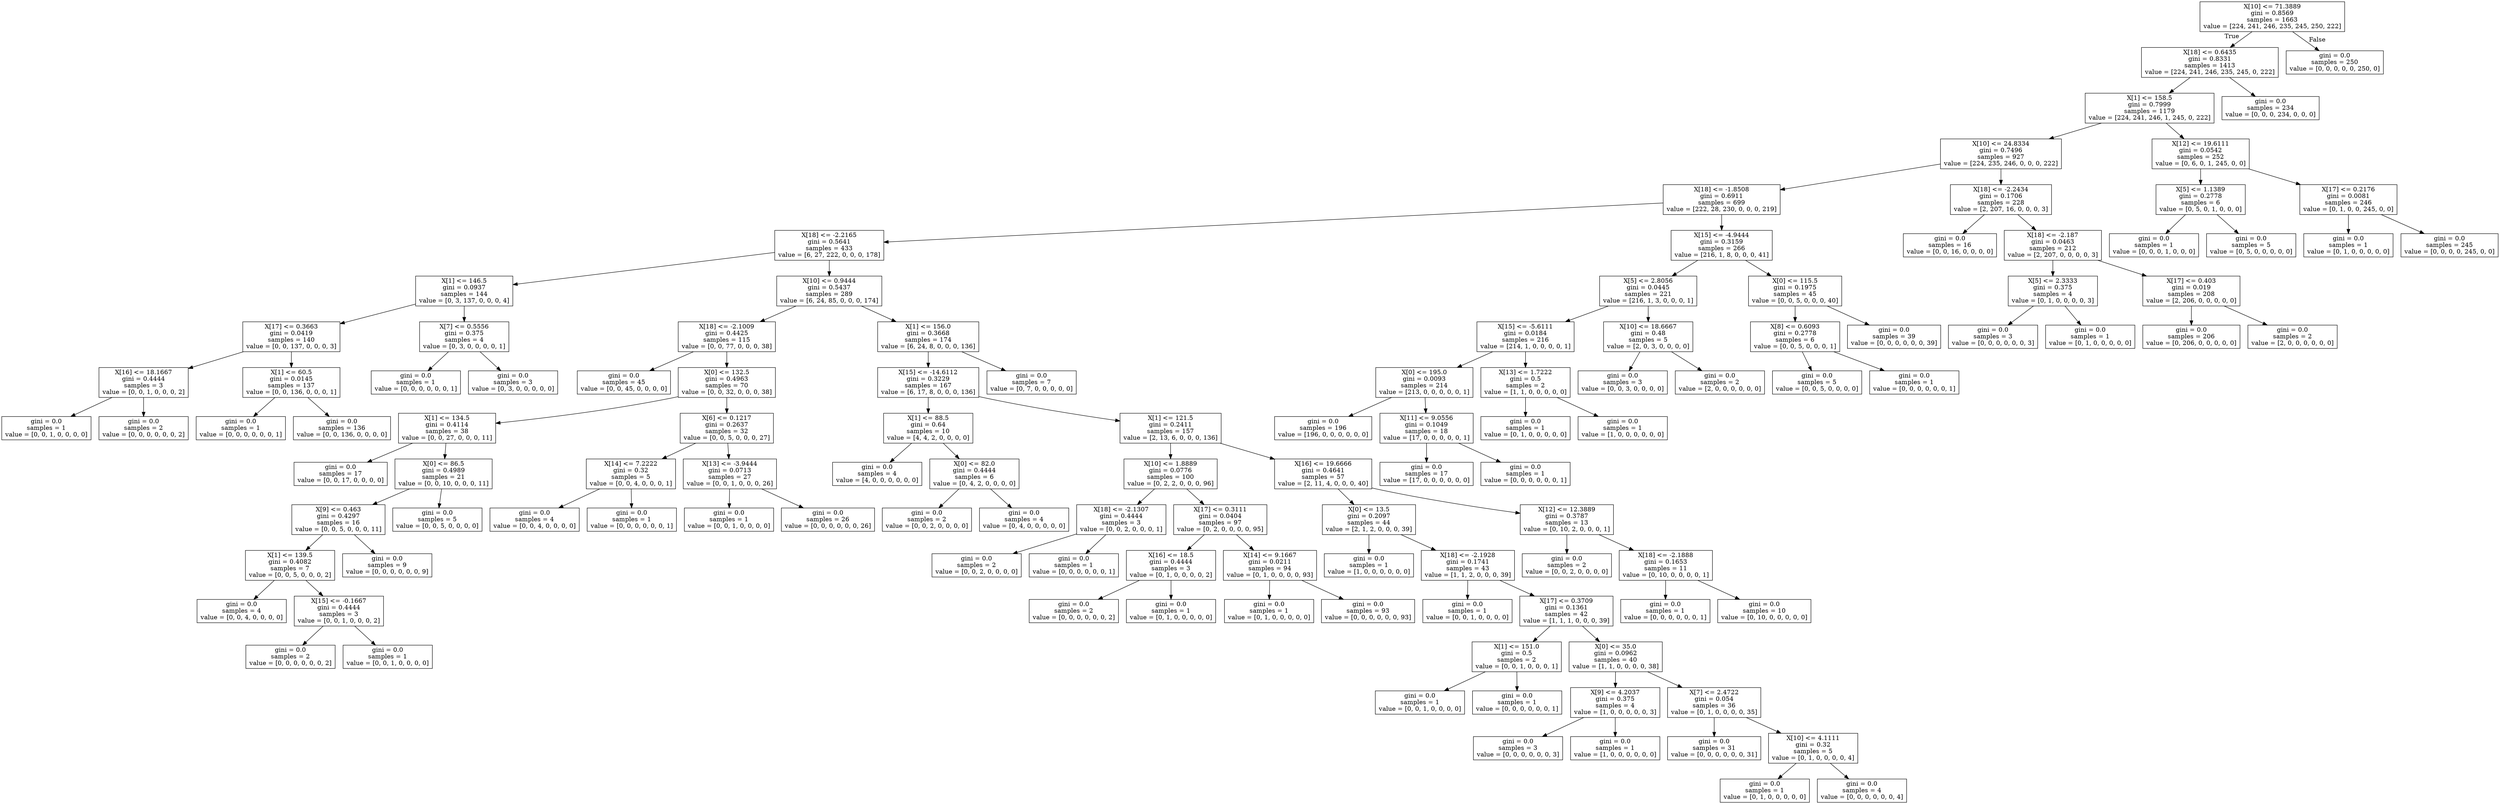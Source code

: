 digraph Tree {
node [shape=box] ;
0 [label="X[10] <= 71.3889\ngini = 0.8569\nsamples = 1663\nvalue = [224, 241, 246, 235, 245, 250, 222]"] ;
1 [label="X[18] <= 0.6435\ngini = 0.8331\nsamples = 1413\nvalue = [224, 241, 246, 235, 245, 0, 222]"] ;
0 -> 1 [labeldistance=2.5, labelangle=45, headlabel="True"] ;
2 [label="X[1] <= 158.5\ngini = 0.7999\nsamples = 1179\nvalue = [224, 241, 246, 1, 245, 0, 222]"] ;
1 -> 2 ;
3 [label="X[10] <= 24.8334\ngini = 0.7496\nsamples = 927\nvalue = [224, 235, 246, 0, 0, 0, 222]"] ;
2 -> 3 ;
4 [label="X[18] <= -1.8508\ngini = 0.6911\nsamples = 699\nvalue = [222, 28, 230, 0, 0, 0, 219]"] ;
3 -> 4 ;
5 [label="X[18] <= -2.2165\ngini = 0.5641\nsamples = 433\nvalue = [6, 27, 222, 0, 0, 0, 178]"] ;
4 -> 5 ;
6 [label="X[1] <= 146.5\ngini = 0.0937\nsamples = 144\nvalue = [0, 3, 137, 0, 0, 0, 4]"] ;
5 -> 6 ;
7 [label="X[17] <= 0.3663\ngini = 0.0419\nsamples = 140\nvalue = [0, 0, 137, 0, 0, 0, 3]"] ;
6 -> 7 ;
8 [label="X[16] <= 18.1667\ngini = 0.4444\nsamples = 3\nvalue = [0, 0, 1, 0, 0, 0, 2]"] ;
7 -> 8 ;
9 [label="gini = 0.0\nsamples = 1\nvalue = [0, 0, 1, 0, 0, 0, 0]"] ;
8 -> 9 ;
10 [label="gini = 0.0\nsamples = 2\nvalue = [0, 0, 0, 0, 0, 0, 2]"] ;
8 -> 10 ;
11 [label="X[1] <= 60.5\ngini = 0.0145\nsamples = 137\nvalue = [0, 0, 136, 0, 0, 0, 1]"] ;
7 -> 11 ;
12 [label="gini = 0.0\nsamples = 1\nvalue = [0, 0, 0, 0, 0, 0, 1]"] ;
11 -> 12 ;
13 [label="gini = 0.0\nsamples = 136\nvalue = [0, 0, 136, 0, 0, 0, 0]"] ;
11 -> 13 ;
14 [label="X[7] <= 0.5556\ngini = 0.375\nsamples = 4\nvalue = [0, 3, 0, 0, 0, 0, 1]"] ;
6 -> 14 ;
15 [label="gini = 0.0\nsamples = 1\nvalue = [0, 0, 0, 0, 0, 0, 1]"] ;
14 -> 15 ;
16 [label="gini = 0.0\nsamples = 3\nvalue = [0, 3, 0, 0, 0, 0, 0]"] ;
14 -> 16 ;
17 [label="X[10] <= 0.9444\ngini = 0.5437\nsamples = 289\nvalue = [6, 24, 85, 0, 0, 0, 174]"] ;
5 -> 17 ;
18 [label="X[18] <= -2.1009\ngini = 0.4425\nsamples = 115\nvalue = [0, 0, 77, 0, 0, 0, 38]"] ;
17 -> 18 ;
19 [label="gini = 0.0\nsamples = 45\nvalue = [0, 0, 45, 0, 0, 0, 0]"] ;
18 -> 19 ;
20 [label="X[0] <= 132.5\ngini = 0.4963\nsamples = 70\nvalue = [0, 0, 32, 0, 0, 0, 38]"] ;
18 -> 20 ;
21 [label="X[1] <= 134.5\ngini = 0.4114\nsamples = 38\nvalue = [0, 0, 27, 0, 0, 0, 11]"] ;
20 -> 21 ;
22 [label="gini = 0.0\nsamples = 17\nvalue = [0, 0, 17, 0, 0, 0, 0]"] ;
21 -> 22 ;
23 [label="X[0] <= 86.5\ngini = 0.4989\nsamples = 21\nvalue = [0, 0, 10, 0, 0, 0, 11]"] ;
21 -> 23 ;
24 [label="X[9] <= 0.463\ngini = 0.4297\nsamples = 16\nvalue = [0, 0, 5, 0, 0, 0, 11]"] ;
23 -> 24 ;
25 [label="X[1] <= 139.5\ngini = 0.4082\nsamples = 7\nvalue = [0, 0, 5, 0, 0, 0, 2]"] ;
24 -> 25 ;
26 [label="gini = 0.0\nsamples = 4\nvalue = [0, 0, 4, 0, 0, 0, 0]"] ;
25 -> 26 ;
27 [label="X[15] <= -0.1667\ngini = 0.4444\nsamples = 3\nvalue = [0, 0, 1, 0, 0, 0, 2]"] ;
25 -> 27 ;
28 [label="gini = 0.0\nsamples = 2\nvalue = [0, 0, 0, 0, 0, 0, 2]"] ;
27 -> 28 ;
29 [label="gini = 0.0\nsamples = 1\nvalue = [0, 0, 1, 0, 0, 0, 0]"] ;
27 -> 29 ;
30 [label="gini = 0.0\nsamples = 9\nvalue = [0, 0, 0, 0, 0, 0, 9]"] ;
24 -> 30 ;
31 [label="gini = 0.0\nsamples = 5\nvalue = [0, 0, 5, 0, 0, 0, 0]"] ;
23 -> 31 ;
32 [label="X[6] <= 0.1217\ngini = 0.2637\nsamples = 32\nvalue = [0, 0, 5, 0, 0, 0, 27]"] ;
20 -> 32 ;
33 [label="X[14] <= 7.2222\ngini = 0.32\nsamples = 5\nvalue = [0, 0, 4, 0, 0, 0, 1]"] ;
32 -> 33 ;
34 [label="gini = 0.0\nsamples = 4\nvalue = [0, 0, 4, 0, 0, 0, 0]"] ;
33 -> 34 ;
35 [label="gini = 0.0\nsamples = 1\nvalue = [0, 0, 0, 0, 0, 0, 1]"] ;
33 -> 35 ;
36 [label="X[13] <= -3.9444\ngini = 0.0713\nsamples = 27\nvalue = [0, 0, 1, 0, 0, 0, 26]"] ;
32 -> 36 ;
37 [label="gini = 0.0\nsamples = 1\nvalue = [0, 0, 1, 0, 0, 0, 0]"] ;
36 -> 37 ;
38 [label="gini = 0.0\nsamples = 26\nvalue = [0, 0, 0, 0, 0, 0, 26]"] ;
36 -> 38 ;
39 [label="X[1] <= 156.0\ngini = 0.3668\nsamples = 174\nvalue = [6, 24, 8, 0, 0, 0, 136]"] ;
17 -> 39 ;
40 [label="X[15] <= -14.6112\ngini = 0.3229\nsamples = 167\nvalue = [6, 17, 8, 0, 0, 0, 136]"] ;
39 -> 40 ;
41 [label="X[1] <= 88.5\ngini = 0.64\nsamples = 10\nvalue = [4, 4, 2, 0, 0, 0, 0]"] ;
40 -> 41 ;
42 [label="gini = 0.0\nsamples = 4\nvalue = [4, 0, 0, 0, 0, 0, 0]"] ;
41 -> 42 ;
43 [label="X[0] <= 82.0\ngini = 0.4444\nsamples = 6\nvalue = [0, 4, 2, 0, 0, 0, 0]"] ;
41 -> 43 ;
44 [label="gini = 0.0\nsamples = 2\nvalue = [0, 0, 2, 0, 0, 0, 0]"] ;
43 -> 44 ;
45 [label="gini = 0.0\nsamples = 4\nvalue = [0, 4, 0, 0, 0, 0, 0]"] ;
43 -> 45 ;
46 [label="X[1] <= 121.5\ngini = 0.2411\nsamples = 157\nvalue = [2, 13, 6, 0, 0, 0, 136]"] ;
40 -> 46 ;
47 [label="X[10] <= 1.8889\ngini = 0.0776\nsamples = 100\nvalue = [0, 2, 2, 0, 0, 0, 96]"] ;
46 -> 47 ;
48 [label="X[18] <= -2.1307\ngini = 0.4444\nsamples = 3\nvalue = [0, 0, 2, 0, 0, 0, 1]"] ;
47 -> 48 ;
49 [label="gini = 0.0\nsamples = 2\nvalue = [0, 0, 2, 0, 0, 0, 0]"] ;
48 -> 49 ;
50 [label="gini = 0.0\nsamples = 1\nvalue = [0, 0, 0, 0, 0, 0, 1]"] ;
48 -> 50 ;
51 [label="X[17] <= 0.3111\ngini = 0.0404\nsamples = 97\nvalue = [0, 2, 0, 0, 0, 0, 95]"] ;
47 -> 51 ;
52 [label="X[16] <= 18.5\ngini = 0.4444\nsamples = 3\nvalue = [0, 1, 0, 0, 0, 0, 2]"] ;
51 -> 52 ;
53 [label="gini = 0.0\nsamples = 2\nvalue = [0, 0, 0, 0, 0, 0, 2]"] ;
52 -> 53 ;
54 [label="gini = 0.0\nsamples = 1\nvalue = [0, 1, 0, 0, 0, 0, 0]"] ;
52 -> 54 ;
55 [label="X[14] <= 9.1667\ngini = 0.0211\nsamples = 94\nvalue = [0, 1, 0, 0, 0, 0, 93]"] ;
51 -> 55 ;
56 [label="gini = 0.0\nsamples = 1\nvalue = [0, 1, 0, 0, 0, 0, 0]"] ;
55 -> 56 ;
57 [label="gini = 0.0\nsamples = 93\nvalue = [0, 0, 0, 0, 0, 0, 93]"] ;
55 -> 57 ;
58 [label="X[16] <= 19.6666\ngini = 0.4641\nsamples = 57\nvalue = [2, 11, 4, 0, 0, 0, 40]"] ;
46 -> 58 ;
59 [label="X[0] <= 13.5\ngini = 0.2097\nsamples = 44\nvalue = [2, 1, 2, 0, 0, 0, 39]"] ;
58 -> 59 ;
60 [label="gini = 0.0\nsamples = 1\nvalue = [1, 0, 0, 0, 0, 0, 0]"] ;
59 -> 60 ;
61 [label="X[18] <= -2.1928\ngini = 0.1741\nsamples = 43\nvalue = [1, 1, 2, 0, 0, 0, 39]"] ;
59 -> 61 ;
62 [label="gini = 0.0\nsamples = 1\nvalue = [0, 0, 1, 0, 0, 0, 0]"] ;
61 -> 62 ;
63 [label="X[17] <= 0.3709\ngini = 0.1361\nsamples = 42\nvalue = [1, 1, 1, 0, 0, 0, 39]"] ;
61 -> 63 ;
64 [label="X[1] <= 151.0\ngini = 0.5\nsamples = 2\nvalue = [0, 0, 1, 0, 0, 0, 1]"] ;
63 -> 64 ;
65 [label="gini = 0.0\nsamples = 1\nvalue = [0, 0, 1, 0, 0, 0, 0]"] ;
64 -> 65 ;
66 [label="gini = 0.0\nsamples = 1\nvalue = [0, 0, 0, 0, 0, 0, 1]"] ;
64 -> 66 ;
67 [label="X[0] <= 35.0\ngini = 0.0962\nsamples = 40\nvalue = [1, 1, 0, 0, 0, 0, 38]"] ;
63 -> 67 ;
68 [label="X[9] <= 4.2037\ngini = 0.375\nsamples = 4\nvalue = [1, 0, 0, 0, 0, 0, 3]"] ;
67 -> 68 ;
69 [label="gini = 0.0\nsamples = 3\nvalue = [0, 0, 0, 0, 0, 0, 3]"] ;
68 -> 69 ;
70 [label="gini = 0.0\nsamples = 1\nvalue = [1, 0, 0, 0, 0, 0, 0]"] ;
68 -> 70 ;
71 [label="X[7] <= 2.4722\ngini = 0.054\nsamples = 36\nvalue = [0, 1, 0, 0, 0, 0, 35]"] ;
67 -> 71 ;
72 [label="gini = 0.0\nsamples = 31\nvalue = [0, 0, 0, 0, 0, 0, 31]"] ;
71 -> 72 ;
73 [label="X[10] <= 4.1111\ngini = 0.32\nsamples = 5\nvalue = [0, 1, 0, 0, 0, 0, 4]"] ;
71 -> 73 ;
74 [label="gini = 0.0\nsamples = 1\nvalue = [0, 1, 0, 0, 0, 0, 0]"] ;
73 -> 74 ;
75 [label="gini = 0.0\nsamples = 4\nvalue = [0, 0, 0, 0, 0, 0, 4]"] ;
73 -> 75 ;
76 [label="X[12] <= 12.3889\ngini = 0.3787\nsamples = 13\nvalue = [0, 10, 2, 0, 0, 0, 1]"] ;
58 -> 76 ;
77 [label="gini = 0.0\nsamples = 2\nvalue = [0, 0, 2, 0, 0, 0, 0]"] ;
76 -> 77 ;
78 [label="X[18] <= -2.1888\ngini = 0.1653\nsamples = 11\nvalue = [0, 10, 0, 0, 0, 0, 1]"] ;
76 -> 78 ;
79 [label="gini = 0.0\nsamples = 1\nvalue = [0, 0, 0, 0, 0, 0, 1]"] ;
78 -> 79 ;
80 [label="gini = 0.0\nsamples = 10\nvalue = [0, 10, 0, 0, 0, 0, 0]"] ;
78 -> 80 ;
81 [label="gini = 0.0\nsamples = 7\nvalue = [0, 7, 0, 0, 0, 0, 0]"] ;
39 -> 81 ;
82 [label="X[15] <= -4.9444\ngini = 0.3159\nsamples = 266\nvalue = [216, 1, 8, 0, 0, 0, 41]"] ;
4 -> 82 ;
83 [label="X[5] <= 2.8056\ngini = 0.0445\nsamples = 221\nvalue = [216, 1, 3, 0, 0, 0, 1]"] ;
82 -> 83 ;
84 [label="X[15] <= -5.6111\ngini = 0.0184\nsamples = 216\nvalue = [214, 1, 0, 0, 0, 0, 1]"] ;
83 -> 84 ;
85 [label="X[0] <= 195.0\ngini = 0.0093\nsamples = 214\nvalue = [213, 0, 0, 0, 0, 0, 1]"] ;
84 -> 85 ;
86 [label="gini = 0.0\nsamples = 196\nvalue = [196, 0, 0, 0, 0, 0, 0]"] ;
85 -> 86 ;
87 [label="X[11] <= 9.0556\ngini = 0.1049\nsamples = 18\nvalue = [17, 0, 0, 0, 0, 0, 1]"] ;
85 -> 87 ;
88 [label="gini = 0.0\nsamples = 17\nvalue = [17, 0, 0, 0, 0, 0, 0]"] ;
87 -> 88 ;
89 [label="gini = 0.0\nsamples = 1\nvalue = [0, 0, 0, 0, 0, 0, 1]"] ;
87 -> 89 ;
90 [label="X[13] <= 1.7222\ngini = 0.5\nsamples = 2\nvalue = [1, 1, 0, 0, 0, 0, 0]"] ;
84 -> 90 ;
91 [label="gini = 0.0\nsamples = 1\nvalue = [0, 1, 0, 0, 0, 0, 0]"] ;
90 -> 91 ;
92 [label="gini = 0.0\nsamples = 1\nvalue = [1, 0, 0, 0, 0, 0, 0]"] ;
90 -> 92 ;
93 [label="X[10] <= 18.6667\ngini = 0.48\nsamples = 5\nvalue = [2, 0, 3, 0, 0, 0, 0]"] ;
83 -> 93 ;
94 [label="gini = 0.0\nsamples = 3\nvalue = [0, 0, 3, 0, 0, 0, 0]"] ;
93 -> 94 ;
95 [label="gini = 0.0\nsamples = 2\nvalue = [2, 0, 0, 0, 0, 0, 0]"] ;
93 -> 95 ;
96 [label="X[0] <= 115.5\ngini = 0.1975\nsamples = 45\nvalue = [0, 0, 5, 0, 0, 0, 40]"] ;
82 -> 96 ;
97 [label="X[8] <= 0.6093\ngini = 0.2778\nsamples = 6\nvalue = [0, 0, 5, 0, 0, 0, 1]"] ;
96 -> 97 ;
98 [label="gini = 0.0\nsamples = 5\nvalue = [0, 0, 5, 0, 0, 0, 0]"] ;
97 -> 98 ;
99 [label="gini = 0.0\nsamples = 1\nvalue = [0, 0, 0, 0, 0, 0, 1]"] ;
97 -> 99 ;
100 [label="gini = 0.0\nsamples = 39\nvalue = [0, 0, 0, 0, 0, 0, 39]"] ;
96 -> 100 ;
101 [label="X[18] <= -2.2434\ngini = 0.1706\nsamples = 228\nvalue = [2, 207, 16, 0, 0, 0, 3]"] ;
3 -> 101 ;
102 [label="gini = 0.0\nsamples = 16\nvalue = [0, 0, 16, 0, 0, 0, 0]"] ;
101 -> 102 ;
103 [label="X[18] <= -2.187\ngini = 0.0463\nsamples = 212\nvalue = [2, 207, 0, 0, 0, 0, 3]"] ;
101 -> 103 ;
104 [label="X[5] <= 2.3333\ngini = 0.375\nsamples = 4\nvalue = [0, 1, 0, 0, 0, 0, 3]"] ;
103 -> 104 ;
105 [label="gini = 0.0\nsamples = 3\nvalue = [0, 0, 0, 0, 0, 0, 3]"] ;
104 -> 105 ;
106 [label="gini = 0.0\nsamples = 1\nvalue = [0, 1, 0, 0, 0, 0, 0]"] ;
104 -> 106 ;
107 [label="X[17] <= 0.403\ngini = 0.019\nsamples = 208\nvalue = [2, 206, 0, 0, 0, 0, 0]"] ;
103 -> 107 ;
108 [label="gini = 0.0\nsamples = 206\nvalue = [0, 206, 0, 0, 0, 0, 0]"] ;
107 -> 108 ;
109 [label="gini = 0.0\nsamples = 2\nvalue = [2, 0, 0, 0, 0, 0, 0]"] ;
107 -> 109 ;
110 [label="X[12] <= 19.6111\ngini = 0.0542\nsamples = 252\nvalue = [0, 6, 0, 1, 245, 0, 0]"] ;
2 -> 110 ;
111 [label="X[5] <= 1.1389\ngini = 0.2778\nsamples = 6\nvalue = [0, 5, 0, 1, 0, 0, 0]"] ;
110 -> 111 ;
112 [label="gini = 0.0\nsamples = 1\nvalue = [0, 0, 0, 1, 0, 0, 0]"] ;
111 -> 112 ;
113 [label="gini = 0.0\nsamples = 5\nvalue = [0, 5, 0, 0, 0, 0, 0]"] ;
111 -> 113 ;
114 [label="X[17] <= 0.2176\ngini = 0.0081\nsamples = 246\nvalue = [0, 1, 0, 0, 245, 0, 0]"] ;
110 -> 114 ;
115 [label="gini = 0.0\nsamples = 1\nvalue = [0, 1, 0, 0, 0, 0, 0]"] ;
114 -> 115 ;
116 [label="gini = 0.0\nsamples = 245\nvalue = [0, 0, 0, 0, 245, 0, 0]"] ;
114 -> 116 ;
117 [label="gini = 0.0\nsamples = 234\nvalue = [0, 0, 0, 234, 0, 0, 0]"] ;
1 -> 117 ;
118 [label="gini = 0.0\nsamples = 250\nvalue = [0, 0, 0, 0, 0, 250, 0]"] ;
0 -> 118 [labeldistance=2.5, labelangle=-45, headlabel="False"] ;
}
